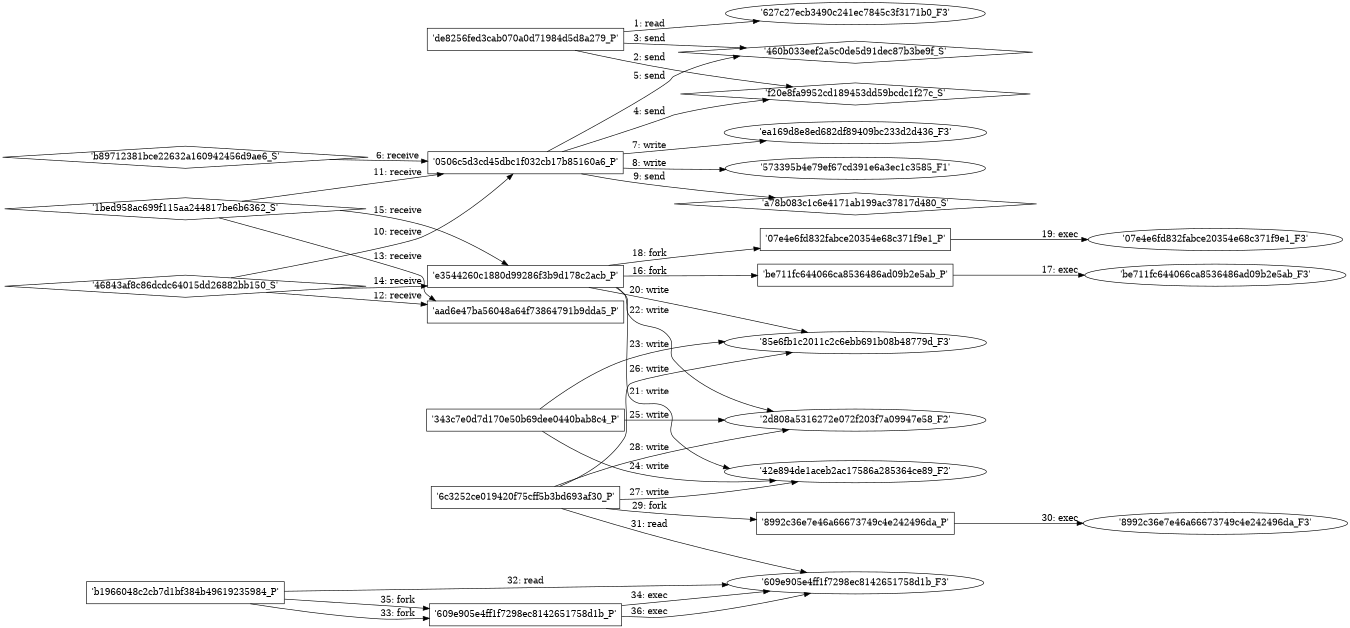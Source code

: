 digraph "D:\Learning\Paper\apt\基于CTI的攻击预警\Dataset\攻击图\ASGfromALLCTI\Rootkit takes advantage of MS08-078 vulnerability.dot" {
rankdir="LR"
size="9"
fixedsize="false"
splines="true"
nodesep=0.3
ranksep=0
fontsize=10
overlap="scalexy"
engine= "neato"
	"'627c27ecb3490c241ec7845c3f3171b0_F3'" [node_type=file shape=ellipse]
	"'de8256fed3cab070a0d71984d5d8a279_P'" [node_type=Process shape=box]
	"'de8256fed3cab070a0d71984d5d8a279_P'" -> "'627c27ecb3490c241ec7845c3f3171b0_F3'" [label="1: read"]
	"'f20e8fa9952cd189453dd59bcdc1f27c_S'" [node_type=Socket shape=diamond]
	"'de8256fed3cab070a0d71984d5d8a279_P'" [node_type=Process shape=box]
	"'de8256fed3cab070a0d71984d5d8a279_P'" -> "'f20e8fa9952cd189453dd59bcdc1f27c_S'" [label="2: send"]
	"'460b033eef2a5c0de5d91dec87b3be9f_S'" [node_type=Socket shape=diamond]
	"'de8256fed3cab070a0d71984d5d8a279_P'" [node_type=Process shape=box]
	"'de8256fed3cab070a0d71984d5d8a279_P'" -> "'460b033eef2a5c0de5d91dec87b3be9f_S'" [label="3: send"]
	"'f20e8fa9952cd189453dd59bcdc1f27c_S'" [node_type=Socket shape=diamond]
	"'0506c5d3cd45dbc1f032cb17b85160a6_P'" [node_type=Process shape=box]
	"'0506c5d3cd45dbc1f032cb17b85160a6_P'" -> "'f20e8fa9952cd189453dd59bcdc1f27c_S'" [label="4: send"]
	"'460b033eef2a5c0de5d91dec87b3be9f_S'" [node_type=Socket shape=diamond]
	"'0506c5d3cd45dbc1f032cb17b85160a6_P'" [node_type=Process shape=box]
	"'0506c5d3cd45dbc1f032cb17b85160a6_P'" -> "'460b033eef2a5c0de5d91dec87b3be9f_S'" [label="5: send"]
	"'0506c5d3cd45dbc1f032cb17b85160a6_P'" [node_type=Process shape=box]
	"'b89712381bce22632a160942456d9ae6_S'" [node_type=Socket shape=diamond]
	"'b89712381bce22632a160942456d9ae6_S'" -> "'0506c5d3cd45dbc1f032cb17b85160a6_P'" [label="6: receive"]
	"'ea169d8e8ed682df89409bc233d2d436_F3'" [node_type=file shape=ellipse]
	"'0506c5d3cd45dbc1f032cb17b85160a6_P'" [node_type=Process shape=box]
	"'0506c5d3cd45dbc1f032cb17b85160a6_P'" -> "'ea169d8e8ed682df89409bc233d2d436_F3'" [label="7: write"]
	"'573395b4e79ef67cd391e6a3ec1c3585_F1'" [node_type=file shape=ellipse]
	"'0506c5d3cd45dbc1f032cb17b85160a6_P'" [node_type=Process shape=box]
	"'0506c5d3cd45dbc1f032cb17b85160a6_P'" -> "'573395b4e79ef67cd391e6a3ec1c3585_F1'" [label="8: write"]
	"'a78b083c1c6e4171ab199ac37817d480_S'" [node_type=Socket shape=diamond]
	"'0506c5d3cd45dbc1f032cb17b85160a6_P'" [node_type=Process shape=box]
	"'0506c5d3cd45dbc1f032cb17b85160a6_P'" -> "'a78b083c1c6e4171ab199ac37817d480_S'" [label="9: send"]
	"'0506c5d3cd45dbc1f032cb17b85160a6_P'" [node_type=Process shape=box]
	"'46843af8c86dcdc64015dd26882bb150_S'" [node_type=Socket shape=diamond]
	"'46843af8c86dcdc64015dd26882bb150_S'" -> "'0506c5d3cd45dbc1f032cb17b85160a6_P'" [label="10: receive"]
	"'0506c5d3cd45dbc1f032cb17b85160a6_P'" [node_type=Process shape=box]
	"'1bed958ac699f115aa244817be6b6362_S'" [node_type=Socket shape=diamond]
	"'1bed958ac699f115aa244817be6b6362_S'" -> "'0506c5d3cd45dbc1f032cb17b85160a6_P'" [label="11: receive"]
	"'aad6e47ba56048a64f73864791b9dda5_P'" [node_type=Process shape=box]
	"'46843af8c86dcdc64015dd26882bb150_S'" [node_type=Socket shape=diamond]
	"'46843af8c86dcdc64015dd26882bb150_S'" -> "'aad6e47ba56048a64f73864791b9dda5_P'" [label="12: receive"]
	"'aad6e47ba56048a64f73864791b9dda5_P'" [node_type=Process shape=box]
	"'1bed958ac699f115aa244817be6b6362_S'" [node_type=Socket shape=diamond]
	"'1bed958ac699f115aa244817be6b6362_S'" -> "'aad6e47ba56048a64f73864791b9dda5_P'" [label="13: receive"]
	"'e3544260c1880d99286f3b9d178c2acb_P'" [node_type=Process shape=box]
	"'46843af8c86dcdc64015dd26882bb150_S'" [node_type=Socket shape=diamond]
	"'46843af8c86dcdc64015dd26882bb150_S'" -> "'e3544260c1880d99286f3b9d178c2acb_P'" [label="14: receive"]
	"'e3544260c1880d99286f3b9d178c2acb_P'" [node_type=Process shape=box]
	"'1bed958ac699f115aa244817be6b6362_S'" [node_type=Socket shape=diamond]
	"'1bed958ac699f115aa244817be6b6362_S'" -> "'e3544260c1880d99286f3b9d178c2acb_P'" [label="15: receive"]
	"'e3544260c1880d99286f3b9d178c2acb_P'" [node_type=Process shape=box]
	"'be711fc644066ca8536486ad09b2e5ab_P'" [node_type=Process shape=box]
	"'e3544260c1880d99286f3b9d178c2acb_P'" -> "'be711fc644066ca8536486ad09b2e5ab_P'" [label="16: fork"]
	"'be711fc644066ca8536486ad09b2e5ab_P'" [node_type=Process shape=box]
	"'be711fc644066ca8536486ad09b2e5ab_F3'" [node_type=File shape=ellipse]
	"'be711fc644066ca8536486ad09b2e5ab_P'" -> "'be711fc644066ca8536486ad09b2e5ab_F3'" [label="17: exec"]
	"'e3544260c1880d99286f3b9d178c2acb_P'" [node_type=Process shape=box]
	"'07e4e6fd832fabce20354e68c371f9e1_P'" [node_type=Process shape=box]
	"'e3544260c1880d99286f3b9d178c2acb_P'" -> "'07e4e6fd832fabce20354e68c371f9e1_P'" [label="18: fork"]
	"'07e4e6fd832fabce20354e68c371f9e1_P'" [node_type=Process shape=box]
	"'07e4e6fd832fabce20354e68c371f9e1_F3'" [node_type=File shape=ellipse]
	"'07e4e6fd832fabce20354e68c371f9e1_P'" -> "'07e4e6fd832fabce20354e68c371f9e1_F3'" [label="19: exec"]
	"'85e6fb1c2011c2c6ebb691b08b48779d_F3'" [node_type=file shape=ellipse]
	"'e3544260c1880d99286f3b9d178c2acb_P'" [node_type=Process shape=box]
	"'e3544260c1880d99286f3b9d178c2acb_P'" -> "'85e6fb1c2011c2c6ebb691b08b48779d_F3'" [label="20: write"]
	"'42e894de1aceb2ac17586a285364ce89_F2'" [node_type=file shape=ellipse]
	"'e3544260c1880d99286f3b9d178c2acb_P'" [node_type=Process shape=box]
	"'e3544260c1880d99286f3b9d178c2acb_P'" -> "'42e894de1aceb2ac17586a285364ce89_F2'" [label="21: write"]
	"'2d808a5316272e072f203f7a09947e58_F2'" [node_type=file shape=ellipse]
	"'e3544260c1880d99286f3b9d178c2acb_P'" [node_type=Process shape=box]
	"'e3544260c1880d99286f3b9d178c2acb_P'" -> "'2d808a5316272e072f203f7a09947e58_F2'" [label="22: write"]
	"'85e6fb1c2011c2c6ebb691b08b48779d_F3'" [node_type=file shape=ellipse]
	"'343c7e0d7d170e50b69dee0440bab8c4_P'" [node_type=Process shape=box]
	"'343c7e0d7d170e50b69dee0440bab8c4_P'" -> "'85e6fb1c2011c2c6ebb691b08b48779d_F3'" [label="23: write"]
	"'42e894de1aceb2ac17586a285364ce89_F2'" [node_type=file shape=ellipse]
	"'343c7e0d7d170e50b69dee0440bab8c4_P'" [node_type=Process shape=box]
	"'343c7e0d7d170e50b69dee0440bab8c4_P'" -> "'42e894de1aceb2ac17586a285364ce89_F2'" [label="24: write"]
	"'2d808a5316272e072f203f7a09947e58_F2'" [node_type=file shape=ellipse]
	"'343c7e0d7d170e50b69dee0440bab8c4_P'" [node_type=Process shape=box]
	"'343c7e0d7d170e50b69dee0440bab8c4_P'" -> "'2d808a5316272e072f203f7a09947e58_F2'" [label="25: write"]
	"'85e6fb1c2011c2c6ebb691b08b48779d_F3'" [node_type=file shape=ellipse]
	"'6c3252ce019420f75cff5b3bd693af30_P'" [node_type=Process shape=box]
	"'6c3252ce019420f75cff5b3bd693af30_P'" -> "'85e6fb1c2011c2c6ebb691b08b48779d_F3'" [label="26: write"]
	"'42e894de1aceb2ac17586a285364ce89_F2'" [node_type=file shape=ellipse]
	"'6c3252ce019420f75cff5b3bd693af30_P'" [node_type=Process shape=box]
	"'6c3252ce019420f75cff5b3bd693af30_P'" -> "'42e894de1aceb2ac17586a285364ce89_F2'" [label="27: write"]
	"'2d808a5316272e072f203f7a09947e58_F2'" [node_type=file shape=ellipse]
	"'6c3252ce019420f75cff5b3bd693af30_P'" [node_type=Process shape=box]
	"'6c3252ce019420f75cff5b3bd693af30_P'" -> "'2d808a5316272e072f203f7a09947e58_F2'" [label="28: write"]
	"'6c3252ce019420f75cff5b3bd693af30_P'" [node_type=Process shape=box]
	"'8992c36e7e46a66673749c4e242496da_P'" [node_type=Process shape=box]
	"'6c3252ce019420f75cff5b3bd693af30_P'" -> "'8992c36e7e46a66673749c4e242496da_P'" [label="29: fork"]
	"'8992c36e7e46a66673749c4e242496da_P'" [node_type=Process shape=box]
	"'8992c36e7e46a66673749c4e242496da_F3'" [node_type=File shape=ellipse]
	"'8992c36e7e46a66673749c4e242496da_P'" -> "'8992c36e7e46a66673749c4e242496da_F3'" [label="30: exec"]
	"'609e905e4ff1f7298ec8142651758d1b_F3'" [node_type=file shape=ellipse]
	"'6c3252ce019420f75cff5b3bd693af30_P'" [node_type=Process shape=box]
	"'6c3252ce019420f75cff5b3bd693af30_P'" -> "'609e905e4ff1f7298ec8142651758d1b_F3'" [label="31: read"]
	"'609e905e4ff1f7298ec8142651758d1b_F3'" [node_type=file shape=ellipse]
	"'b1966048c2cb7d1bf384b49619235984_P'" [node_type=Process shape=box]
	"'b1966048c2cb7d1bf384b49619235984_P'" -> "'609e905e4ff1f7298ec8142651758d1b_F3'" [label="32: read"]
	"'b1966048c2cb7d1bf384b49619235984_P'" [node_type=Process shape=box]
	"'609e905e4ff1f7298ec8142651758d1b_P'" [node_type=Process shape=box]
	"'b1966048c2cb7d1bf384b49619235984_P'" -> "'609e905e4ff1f7298ec8142651758d1b_P'" [label="33: fork"]
	"'609e905e4ff1f7298ec8142651758d1b_P'" [node_type=Process shape=box]
	"'609e905e4ff1f7298ec8142651758d1b_F3'" [node_type=File shape=ellipse]
	"'609e905e4ff1f7298ec8142651758d1b_P'" -> "'609e905e4ff1f7298ec8142651758d1b_F3'" [label="34: exec"]
	"'b1966048c2cb7d1bf384b49619235984_P'" [node_type=Process shape=box]
	"'609e905e4ff1f7298ec8142651758d1b_P'" [node_type=Process shape=box]
	"'b1966048c2cb7d1bf384b49619235984_P'" -> "'609e905e4ff1f7298ec8142651758d1b_P'" [label="35: fork"]
	"'609e905e4ff1f7298ec8142651758d1b_P'" [node_type=Process shape=box]
	"'609e905e4ff1f7298ec8142651758d1b_F3'" [node_type=File shape=ellipse]
	"'609e905e4ff1f7298ec8142651758d1b_P'" -> "'609e905e4ff1f7298ec8142651758d1b_F3'" [label="36: exec"]
}
